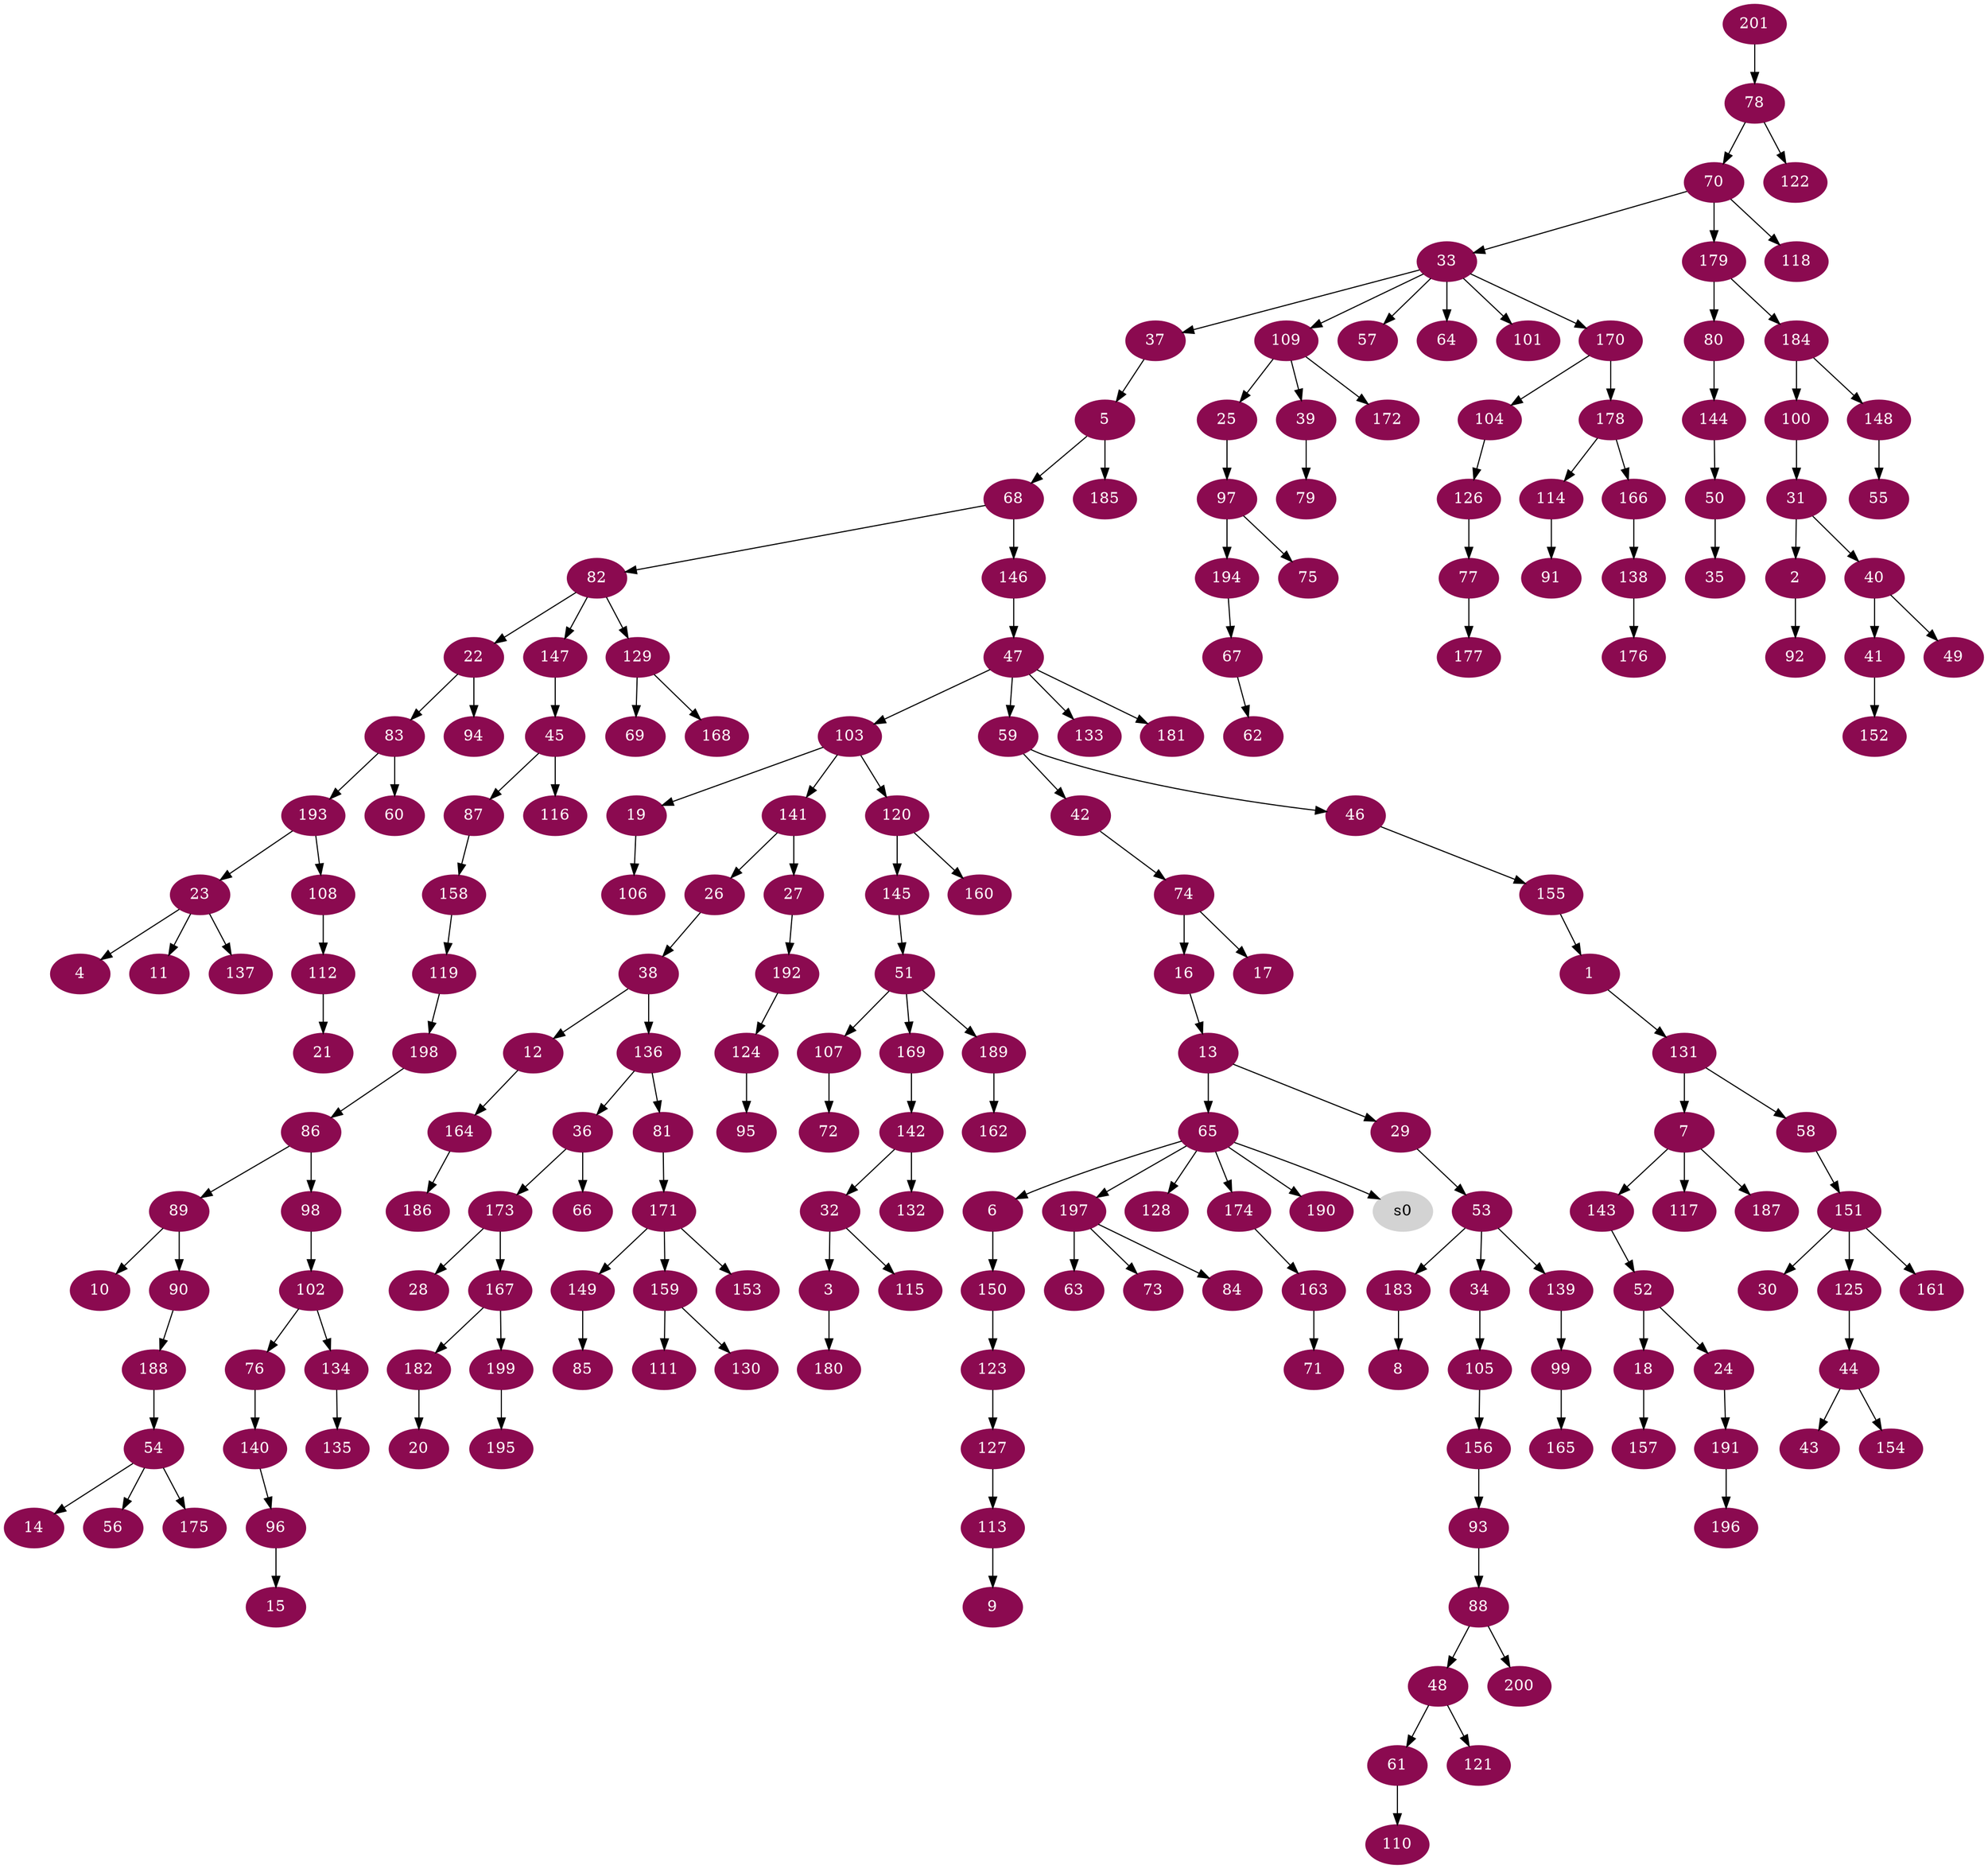 digraph G {
node [color=deeppink4, style=filled, fontcolor=white];
155 -> 1;
31 -> 2;
32 -> 3;
23 -> 4;
37 -> 5;
65 -> 6;
131 -> 7;
183 -> 8;
113 -> 9;
89 -> 10;
23 -> 11;
38 -> 12;
16 -> 13;
54 -> 14;
96 -> 15;
74 -> 16;
74 -> 17;
52 -> 18;
103 -> 19;
182 -> 20;
112 -> 21;
82 -> 22;
193 -> 23;
52 -> 24;
109 -> 25;
141 -> 26;
141 -> 27;
173 -> 28;
13 -> 29;
151 -> 30;
100 -> 31;
142 -> 32;
70 -> 33;
53 -> 34;
50 -> 35;
136 -> 36;
33 -> 37;
26 -> 38;
109 -> 39;
31 -> 40;
40 -> 41;
59 -> 42;
44 -> 43;
125 -> 44;
147 -> 45;
59 -> 46;
146 -> 47;
88 -> 48;
40 -> 49;
144 -> 50;
145 -> 51;
143 -> 52;
29 -> 53;
188 -> 54;
148 -> 55;
54 -> 56;
33 -> 57;
131 -> 58;
47 -> 59;
83 -> 60;
48 -> 61;
67 -> 62;
197 -> 63;
33 -> 64;
13 -> 65;
36 -> 66;
194 -> 67;
5 -> 68;
129 -> 69;
78 -> 70;
163 -> 71;
107 -> 72;
197 -> 73;
42 -> 74;
97 -> 75;
102 -> 76;
126 -> 77;
201 -> 78;
39 -> 79;
179 -> 80;
136 -> 81;
68 -> 82;
22 -> 83;
197 -> 84;
149 -> 85;
198 -> 86;
45 -> 87;
93 -> 88;
86 -> 89;
89 -> 90;
114 -> 91;
2 -> 92;
156 -> 93;
22 -> 94;
124 -> 95;
140 -> 96;
25 -> 97;
86 -> 98;
139 -> 99;
184 -> 100;
33 -> 101;
98 -> 102;
47 -> 103;
170 -> 104;
34 -> 105;
19 -> 106;
51 -> 107;
193 -> 108;
33 -> 109;
61 -> 110;
159 -> 111;
108 -> 112;
127 -> 113;
178 -> 114;
32 -> 115;
45 -> 116;
7 -> 117;
70 -> 118;
158 -> 119;
103 -> 120;
48 -> 121;
78 -> 122;
150 -> 123;
192 -> 124;
151 -> 125;
104 -> 126;
123 -> 127;
65 -> 128;
82 -> 129;
159 -> 130;
1 -> 131;
142 -> 132;
47 -> 133;
102 -> 134;
134 -> 135;
38 -> 136;
23 -> 137;
166 -> 138;
53 -> 139;
76 -> 140;
103 -> 141;
169 -> 142;
7 -> 143;
80 -> 144;
120 -> 145;
68 -> 146;
82 -> 147;
184 -> 148;
171 -> 149;
6 -> 150;
58 -> 151;
41 -> 152;
171 -> 153;
44 -> 154;
46 -> 155;
105 -> 156;
18 -> 157;
87 -> 158;
171 -> 159;
120 -> 160;
151 -> 161;
189 -> 162;
174 -> 163;
12 -> 164;
99 -> 165;
178 -> 166;
173 -> 167;
129 -> 168;
51 -> 169;
33 -> 170;
81 -> 171;
109 -> 172;
36 -> 173;
65 -> 174;
54 -> 175;
138 -> 176;
77 -> 177;
170 -> 178;
70 -> 179;
3 -> 180;
47 -> 181;
167 -> 182;
53 -> 183;
179 -> 184;
5 -> 185;
164 -> 186;
7 -> 187;
90 -> 188;
51 -> 189;
65 -> 190;
24 -> 191;
27 -> 192;
83 -> 193;
97 -> 194;
199 -> 195;
191 -> 196;
65 -> 197;
119 -> 198;
167 -> 199;
88 -> 200;
node [color=lightgrey, style=filled, fontcolor=black];
65 -> s0;
}
